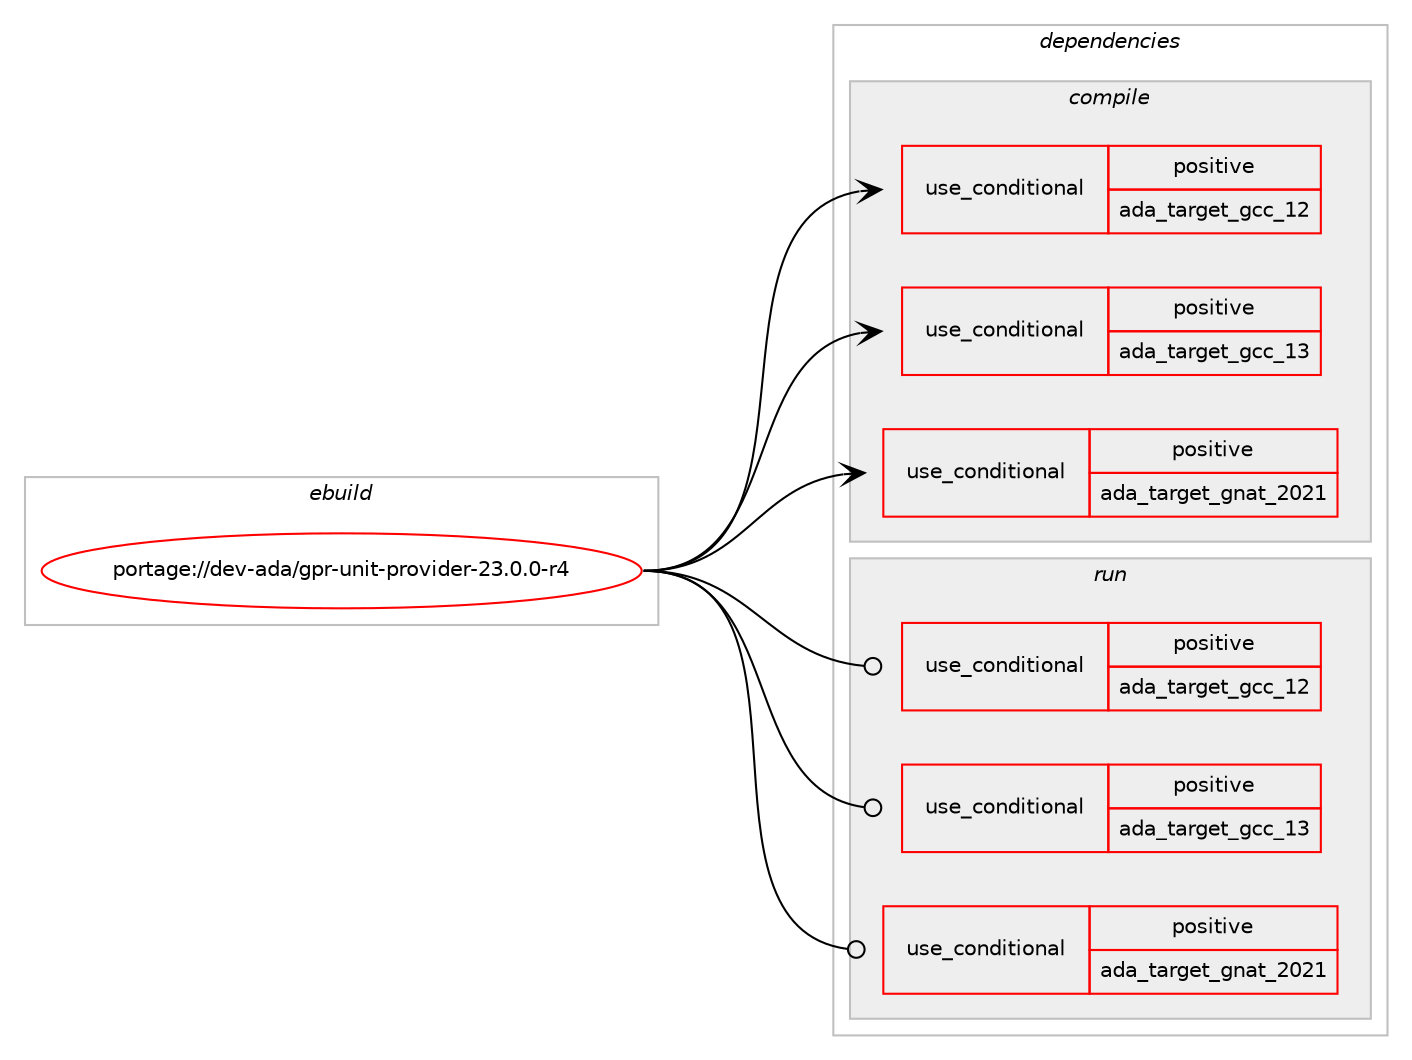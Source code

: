 digraph prolog {

# *************
# Graph options
# *************

newrank=true;
concentrate=true;
compound=true;
graph [rankdir=LR,fontname=Helvetica,fontsize=10,ranksep=1.5];#, ranksep=2.5, nodesep=0.2];
edge  [arrowhead=vee];
node  [fontname=Helvetica,fontsize=10];

# **********
# The ebuild
# **********

subgraph cluster_leftcol {
color=gray;
rank=same;
label=<<i>ebuild</i>>;
id [label="portage://dev-ada/gpr-unit-provider-23.0.0-r4", color=red, width=4, href="../dev-ada/gpr-unit-provider-23.0.0-r4.svg"];
}

# ****************
# The dependencies
# ****************

subgraph cluster_midcol {
color=gray;
label=<<i>dependencies</i>>;
subgraph cluster_compile {
fillcolor="#eeeeee";
style=filled;
label=<<i>compile</i>>;
subgraph cond16112 {
dependency29087 [label=<<TABLE BORDER="0" CELLBORDER="1" CELLSPACING="0" CELLPADDING="4"><TR><TD ROWSPAN="3" CELLPADDING="10">use_conditional</TD></TR><TR><TD>positive</TD></TR><TR><TD>ada_target_gcc_12</TD></TR></TABLE>>, shape=none, color=red];
# *** BEGIN UNKNOWN DEPENDENCY TYPE (TODO) ***
# dependency29087 -> package_dependency(portage://dev-ada/gpr-unit-provider-23.0.0-r4,install,no,sys-devel,gcc,none,[,,],[slot(12)],[use(enable(ada),none)])
# *** END UNKNOWN DEPENDENCY TYPE (TODO) ***

}
id:e -> dependency29087:w [weight=20,style="solid",arrowhead="vee"];
subgraph cond16113 {
dependency29088 [label=<<TABLE BORDER="0" CELLBORDER="1" CELLSPACING="0" CELLPADDING="4"><TR><TD ROWSPAN="3" CELLPADDING="10">use_conditional</TD></TR><TR><TD>positive</TD></TR><TR><TD>ada_target_gcc_13</TD></TR></TABLE>>, shape=none, color=red];
# *** BEGIN UNKNOWN DEPENDENCY TYPE (TODO) ***
# dependency29088 -> package_dependency(portage://dev-ada/gpr-unit-provider-23.0.0-r4,install,no,sys-devel,gcc,none,[,,],[slot(13)],[use(enable(ada),none)])
# *** END UNKNOWN DEPENDENCY TYPE (TODO) ***

}
id:e -> dependency29088:w [weight=20,style="solid",arrowhead="vee"];
subgraph cond16114 {
dependency29089 [label=<<TABLE BORDER="0" CELLBORDER="1" CELLSPACING="0" CELLPADDING="4"><TR><TD ROWSPAN="3" CELLPADDING="10">use_conditional</TD></TR><TR><TD>positive</TD></TR><TR><TD>ada_target_gnat_2021</TD></TR></TABLE>>, shape=none, color=red];
# *** BEGIN UNKNOWN DEPENDENCY TYPE (TODO) ***
# dependency29089 -> package_dependency(portage://dev-ada/gpr-unit-provider-23.0.0-r4,install,no,dev-lang,gnat-gpl,none,[,,],[slot(10)],[use(enable(ada),none)])
# *** END UNKNOWN DEPENDENCY TYPE (TODO) ***

}
id:e -> dependency29089:w [weight=20,style="solid",arrowhead="vee"];
# *** BEGIN UNKNOWN DEPENDENCY TYPE (TODO) ***
# id -> package_dependency(portage://dev-ada/gpr-unit-provider-23.0.0-r4,install,no,dev-ada,gpr,none,[,,],any_same_slot,[use(optenable(ada_target_gnat_2021),negative),use(optenable(ada_target_gcc_12),negative),use(optenable(ada_target_gcc_13),negative),use(optenable(shared),none)])
# *** END UNKNOWN DEPENDENCY TYPE (TODO) ***

# *** BEGIN UNKNOWN DEPENDENCY TYPE (TODO) ***
# id -> package_dependency(portage://dev-ada/gpr-unit-provider-23.0.0-r4,install,no,dev-ada,libadalang,none,[,,],any_same_slot,[use(optenable(ada_target_gnat_2021),negative),use(optenable(ada_target_gcc_12),negative),use(optenable(ada_target_gcc_13),negative),use(optenable(static-libs),none),use(optenable(static-pic),none)])
# *** END UNKNOWN DEPENDENCY TYPE (TODO) ***

}
subgraph cluster_compileandrun {
fillcolor="#eeeeee";
style=filled;
label=<<i>compile and run</i>>;
}
subgraph cluster_run {
fillcolor="#eeeeee";
style=filled;
label=<<i>run</i>>;
subgraph cond16115 {
dependency29090 [label=<<TABLE BORDER="0" CELLBORDER="1" CELLSPACING="0" CELLPADDING="4"><TR><TD ROWSPAN="3" CELLPADDING="10">use_conditional</TD></TR><TR><TD>positive</TD></TR><TR><TD>ada_target_gcc_12</TD></TR></TABLE>>, shape=none, color=red];
# *** BEGIN UNKNOWN DEPENDENCY TYPE (TODO) ***
# dependency29090 -> package_dependency(portage://dev-ada/gpr-unit-provider-23.0.0-r4,run,no,sys-devel,gcc,none,[,,],[slot(12)],[use(enable(ada),none)])
# *** END UNKNOWN DEPENDENCY TYPE (TODO) ***

}
id:e -> dependency29090:w [weight=20,style="solid",arrowhead="odot"];
subgraph cond16116 {
dependency29091 [label=<<TABLE BORDER="0" CELLBORDER="1" CELLSPACING="0" CELLPADDING="4"><TR><TD ROWSPAN="3" CELLPADDING="10">use_conditional</TD></TR><TR><TD>positive</TD></TR><TR><TD>ada_target_gcc_13</TD></TR></TABLE>>, shape=none, color=red];
# *** BEGIN UNKNOWN DEPENDENCY TYPE (TODO) ***
# dependency29091 -> package_dependency(portage://dev-ada/gpr-unit-provider-23.0.0-r4,run,no,sys-devel,gcc,none,[,,],[slot(13)],[use(enable(ada),none)])
# *** END UNKNOWN DEPENDENCY TYPE (TODO) ***

}
id:e -> dependency29091:w [weight=20,style="solid",arrowhead="odot"];
subgraph cond16117 {
dependency29092 [label=<<TABLE BORDER="0" CELLBORDER="1" CELLSPACING="0" CELLPADDING="4"><TR><TD ROWSPAN="3" CELLPADDING="10">use_conditional</TD></TR><TR><TD>positive</TD></TR><TR><TD>ada_target_gnat_2021</TD></TR></TABLE>>, shape=none, color=red];
# *** BEGIN UNKNOWN DEPENDENCY TYPE (TODO) ***
# dependency29092 -> package_dependency(portage://dev-ada/gpr-unit-provider-23.0.0-r4,run,no,dev-lang,gnat-gpl,none,[,,],[slot(10)],[use(enable(ada),none)])
# *** END UNKNOWN DEPENDENCY TYPE (TODO) ***

}
id:e -> dependency29092:w [weight=20,style="solid",arrowhead="odot"];
# *** BEGIN UNKNOWN DEPENDENCY TYPE (TODO) ***
# id -> package_dependency(portage://dev-ada/gpr-unit-provider-23.0.0-r4,run,no,dev-ada,gpr,none,[,,],any_same_slot,[use(optenable(ada_target_gnat_2021),negative),use(optenable(ada_target_gcc_12),negative),use(optenable(ada_target_gcc_13),negative),use(optenable(shared),none)])
# *** END UNKNOWN DEPENDENCY TYPE (TODO) ***

# *** BEGIN UNKNOWN DEPENDENCY TYPE (TODO) ***
# id -> package_dependency(portage://dev-ada/gpr-unit-provider-23.0.0-r4,run,no,dev-ada,libadalang,none,[,,],any_same_slot,[use(optenable(ada_target_gnat_2021),negative),use(optenable(ada_target_gcc_12),negative),use(optenable(ada_target_gcc_13),negative),use(optenable(static-libs),none),use(optenable(static-pic),none)])
# *** END UNKNOWN DEPENDENCY TYPE (TODO) ***

}
}

# **************
# The candidates
# **************

subgraph cluster_choices {
rank=same;
color=gray;
label=<<i>candidates</i>>;

}

}
